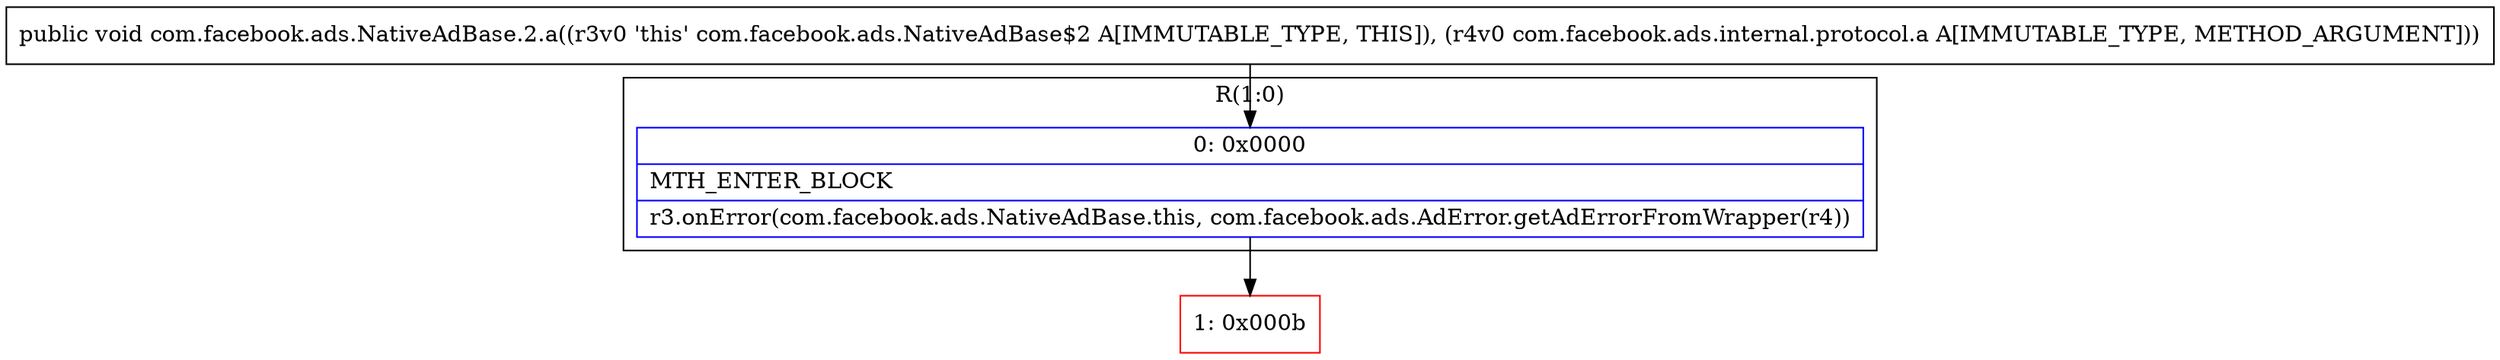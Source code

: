 digraph "CFG forcom.facebook.ads.NativeAdBase.2.a(Lcom\/facebook\/ads\/internal\/protocol\/a;)V" {
subgraph cluster_Region_1454206011 {
label = "R(1:0)";
node [shape=record,color=blue];
Node_0 [shape=record,label="{0\:\ 0x0000|MTH_ENTER_BLOCK\l|r3.onError(com.facebook.ads.NativeAdBase.this, com.facebook.ads.AdError.getAdErrorFromWrapper(r4))\l}"];
}
Node_1 [shape=record,color=red,label="{1\:\ 0x000b}"];
MethodNode[shape=record,label="{public void com.facebook.ads.NativeAdBase.2.a((r3v0 'this' com.facebook.ads.NativeAdBase$2 A[IMMUTABLE_TYPE, THIS]), (r4v0 com.facebook.ads.internal.protocol.a A[IMMUTABLE_TYPE, METHOD_ARGUMENT])) }"];
MethodNode -> Node_0;
Node_0 -> Node_1;
}

